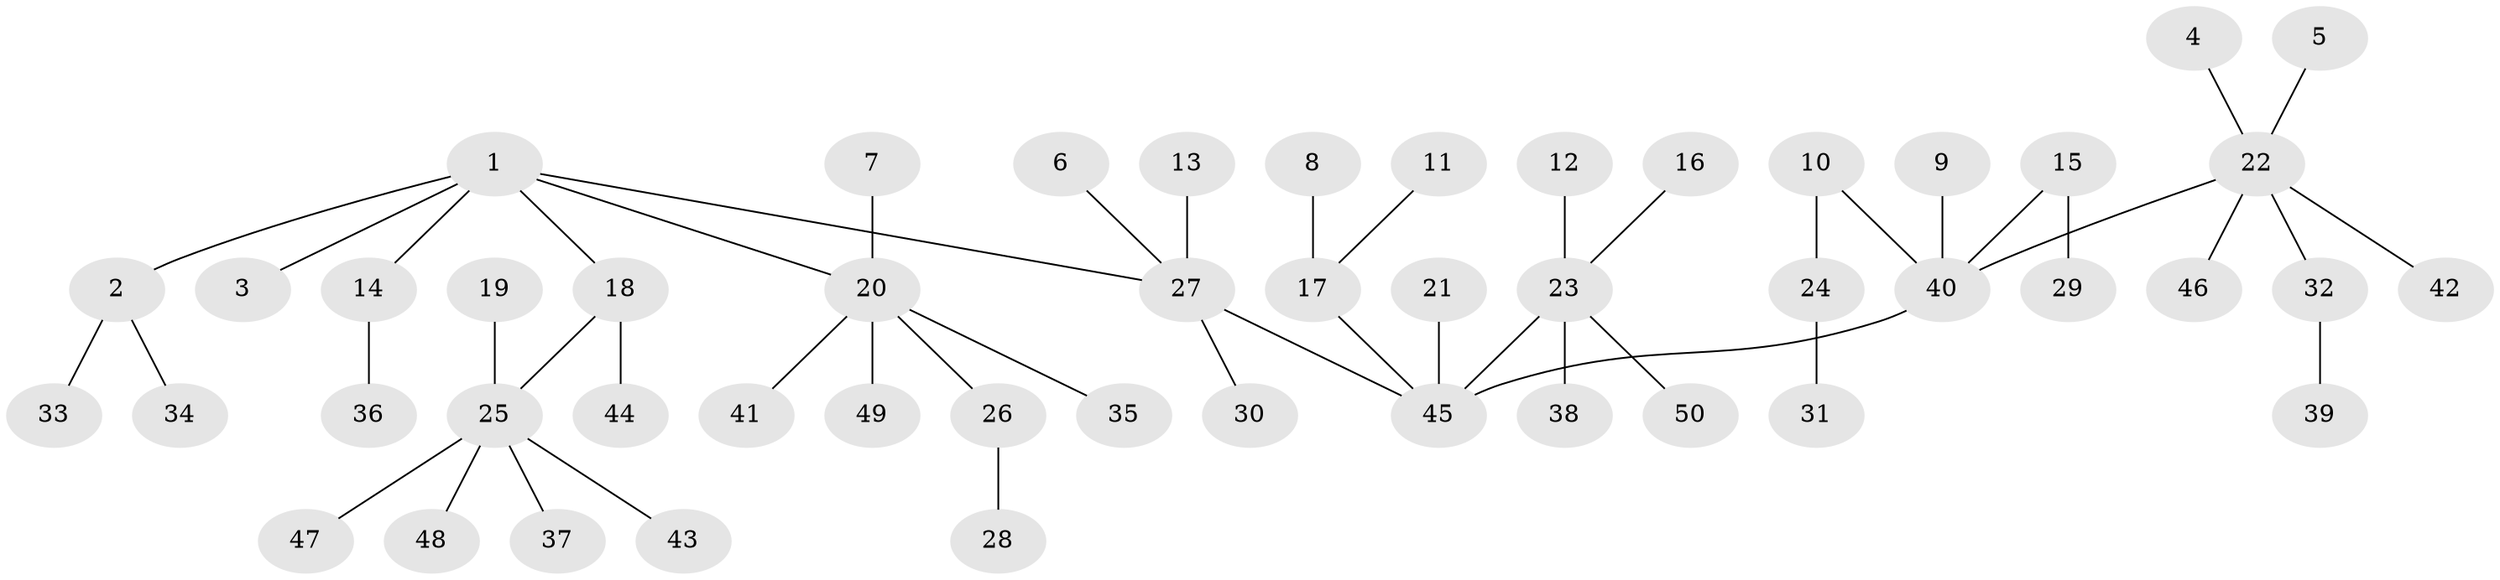 // original degree distribution, {3: 0.13, 7: 0.01, 4: 0.07, 6: 0.03, 2: 0.23, 8: 0.01, 1: 0.52}
// Generated by graph-tools (version 1.1) at 2025/50/03/09/25 03:50:18]
// undirected, 50 vertices, 49 edges
graph export_dot {
graph [start="1"]
  node [color=gray90,style=filled];
  1;
  2;
  3;
  4;
  5;
  6;
  7;
  8;
  9;
  10;
  11;
  12;
  13;
  14;
  15;
  16;
  17;
  18;
  19;
  20;
  21;
  22;
  23;
  24;
  25;
  26;
  27;
  28;
  29;
  30;
  31;
  32;
  33;
  34;
  35;
  36;
  37;
  38;
  39;
  40;
  41;
  42;
  43;
  44;
  45;
  46;
  47;
  48;
  49;
  50;
  1 -- 2 [weight=1.0];
  1 -- 3 [weight=1.0];
  1 -- 14 [weight=1.0];
  1 -- 18 [weight=1.0];
  1 -- 20 [weight=1.0];
  1 -- 27 [weight=1.0];
  2 -- 33 [weight=1.0];
  2 -- 34 [weight=1.0];
  4 -- 22 [weight=1.0];
  5 -- 22 [weight=1.0];
  6 -- 27 [weight=1.0];
  7 -- 20 [weight=1.0];
  8 -- 17 [weight=1.0];
  9 -- 40 [weight=1.0];
  10 -- 24 [weight=1.0];
  10 -- 40 [weight=1.0];
  11 -- 17 [weight=1.0];
  12 -- 23 [weight=1.0];
  13 -- 27 [weight=1.0];
  14 -- 36 [weight=1.0];
  15 -- 29 [weight=1.0];
  15 -- 40 [weight=1.0];
  16 -- 23 [weight=1.0];
  17 -- 45 [weight=1.0];
  18 -- 25 [weight=1.0];
  18 -- 44 [weight=1.0];
  19 -- 25 [weight=1.0];
  20 -- 26 [weight=1.0];
  20 -- 35 [weight=1.0];
  20 -- 41 [weight=1.0];
  20 -- 49 [weight=1.0];
  21 -- 45 [weight=1.0];
  22 -- 32 [weight=1.0];
  22 -- 40 [weight=1.0];
  22 -- 42 [weight=1.0];
  22 -- 46 [weight=1.0];
  23 -- 38 [weight=1.0];
  23 -- 45 [weight=1.0];
  23 -- 50 [weight=1.0];
  24 -- 31 [weight=1.0];
  25 -- 37 [weight=1.0];
  25 -- 43 [weight=1.0];
  25 -- 47 [weight=1.0];
  25 -- 48 [weight=1.0];
  26 -- 28 [weight=1.0];
  27 -- 30 [weight=1.0];
  27 -- 45 [weight=1.0];
  32 -- 39 [weight=1.0];
  40 -- 45 [weight=1.0];
}
